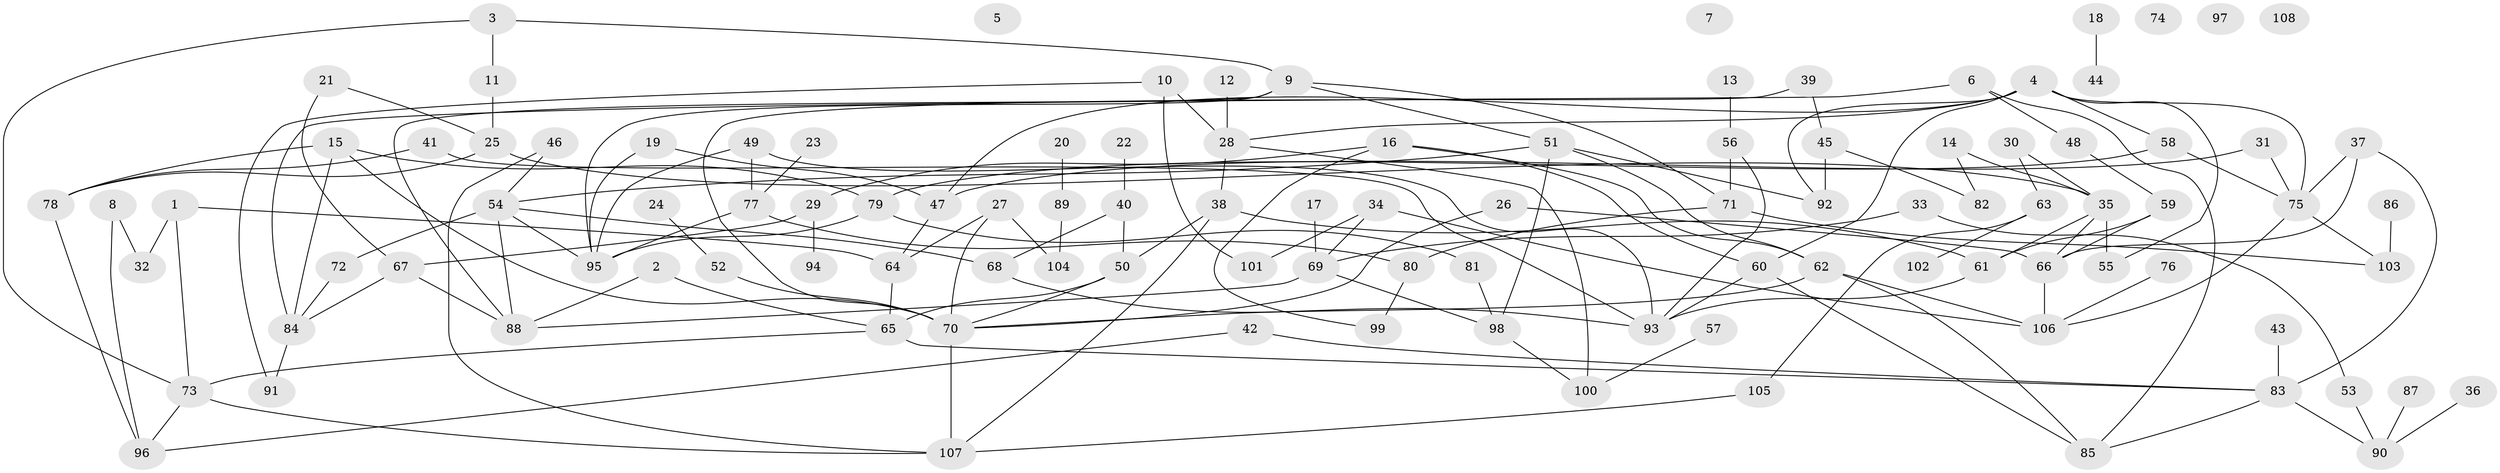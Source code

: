 // coarse degree distribution, {3: 0.08823529411764706, 5: 0.10294117647058823, 6: 0.1323529411764706, 7: 0.08823529411764706, 0: 0.08823529411764706, 2: 0.22058823529411764, 4: 0.1323529411764706, 1: 0.1323529411764706, 8: 0.014705882352941176}
// Generated by graph-tools (version 1.1) at 2025/23/03/03/25 07:23:24]
// undirected, 108 vertices, 158 edges
graph export_dot {
graph [start="1"]
  node [color=gray90,style=filled];
  1;
  2;
  3;
  4;
  5;
  6;
  7;
  8;
  9;
  10;
  11;
  12;
  13;
  14;
  15;
  16;
  17;
  18;
  19;
  20;
  21;
  22;
  23;
  24;
  25;
  26;
  27;
  28;
  29;
  30;
  31;
  32;
  33;
  34;
  35;
  36;
  37;
  38;
  39;
  40;
  41;
  42;
  43;
  44;
  45;
  46;
  47;
  48;
  49;
  50;
  51;
  52;
  53;
  54;
  55;
  56;
  57;
  58;
  59;
  60;
  61;
  62;
  63;
  64;
  65;
  66;
  67;
  68;
  69;
  70;
  71;
  72;
  73;
  74;
  75;
  76;
  77;
  78;
  79;
  80;
  81;
  82;
  83;
  84;
  85;
  86;
  87;
  88;
  89;
  90;
  91;
  92;
  93;
  94;
  95;
  96;
  97;
  98;
  99;
  100;
  101;
  102;
  103;
  104;
  105;
  106;
  107;
  108;
  1 -- 32;
  1 -- 64;
  1 -- 73;
  2 -- 65;
  2 -- 88;
  3 -- 9;
  3 -- 11;
  3 -- 73;
  4 -- 28;
  4 -- 47;
  4 -- 55;
  4 -- 58;
  4 -- 60;
  4 -- 75;
  4 -- 92;
  6 -- 48;
  6 -- 84;
  6 -- 85;
  8 -- 32;
  8 -- 96;
  9 -- 51;
  9 -- 71;
  9 -- 88;
  9 -- 95;
  10 -- 28;
  10 -- 91;
  10 -- 101;
  11 -- 25;
  12 -- 28;
  13 -- 56;
  14 -- 35;
  14 -- 82;
  15 -- 70;
  15 -- 78;
  15 -- 79;
  15 -- 84;
  16 -- 29;
  16 -- 60;
  16 -- 62;
  16 -- 99;
  17 -- 69;
  18 -- 44;
  19 -- 47;
  19 -- 95;
  20 -- 89;
  21 -- 25;
  21 -- 67;
  22 -- 40;
  23 -- 77;
  24 -- 52;
  25 -- 35;
  25 -- 78;
  26 -- 66;
  26 -- 70;
  27 -- 64;
  27 -- 70;
  27 -- 104;
  28 -- 38;
  28 -- 100;
  29 -- 67;
  29 -- 94;
  30 -- 35;
  30 -- 63;
  31 -- 47;
  31 -- 75;
  33 -- 53;
  33 -- 69;
  34 -- 69;
  34 -- 101;
  34 -- 106;
  35 -- 55;
  35 -- 61;
  35 -- 66;
  36 -- 90;
  37 -- 66;
  37 -- 75;
  37 -- 83;
  38 -- 50;
  38 -- 61;
  38 -- 107;
  39 -- 45;
  39 -- 70;
  40 -- 50;
  40 -- 68;
  41 -- 78;
  41 -- 93;
  42 -- 83;
  42 -- 96;
  43 -- 83;
  45 -- 82;
  45 -- 92;
  46 -- 54;
  46 -- 107;
  47 -- 64;
  48 -- 59;
  49 -- 77;
  49 -- 93;
  49 -- 95;
  50 -- 65;
  50 -- 70;
  51 -- 54;
  51 -- 62;
  51 -- 92;
  51 -- 98;
  52 -- 70;
  53 -- 90;
  54 -- 68;
  54 -- 72;
  54 -- 88;
  54 -- 95;
  56 -- 71;
  56 -- 93;
  57 -- 100;
  58 -- 75;
  58 -- 79;
  59 -- 61;
  59 -- 66;
  60 -- 85;
  60 -- 93;
  61 -- 93;
  62 -- 70;
  62 -- 85;
  62 -- 106;
  63 -- 102;
  63 -- 105;
  64 -- 65;
  65 -- 73;
  65 -- 83;
  66 -- 106;
  67 -- 84;
  67 -- 88;
  68 -- 93;
  69 -- 88;
  69 -- 98;
  70 -- 107;
  71 -- 80;
  71 -- 103;
  72 -- 84;
  73 -- 96;
  73 -- 107;
  75 -- 103;
  75 -- 106;
  76 -- 106;
  77 -- 80;
  77 -- 95;
  78 -- 96;
  79 -- 81;
  79 -- 95;
  80 -- 99;
  81 -- 98;
  83 -- 85;
  83 -- 90;
  84 -- 91;
  86 -- 103;
  87 -- 90;
  89 -- 104;
  98 -- 100;
  105 -- 107;
}
